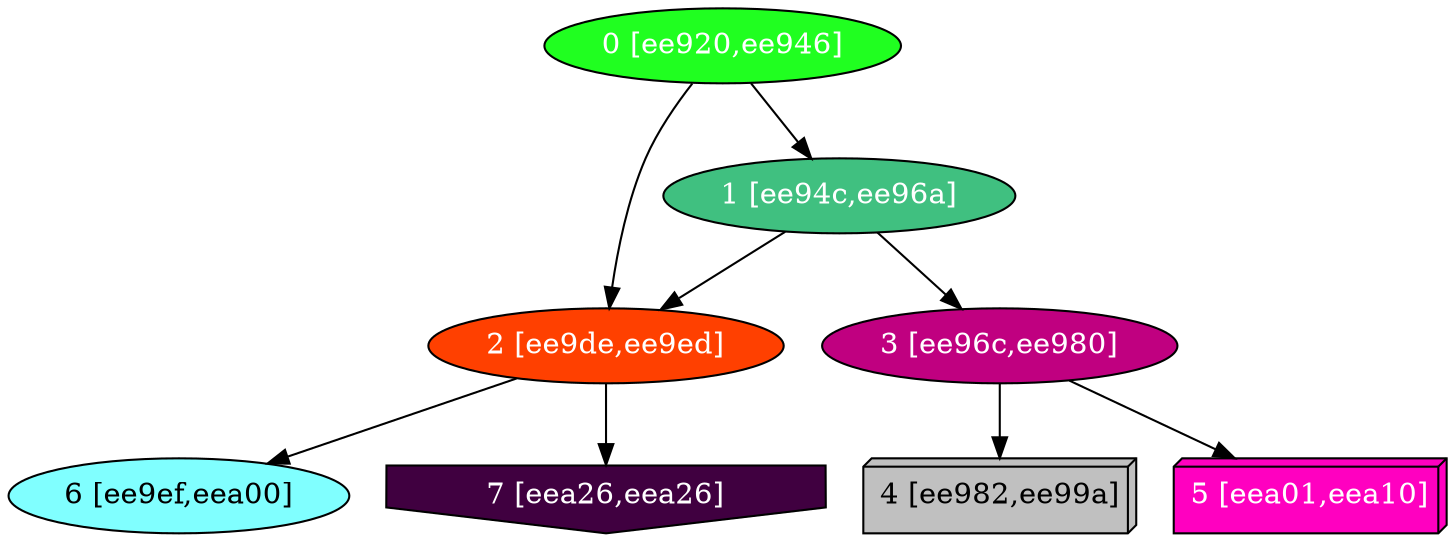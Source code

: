 diGraph libnss3{
	libnss3_0  [style=filled fillcolor="#20FF20" fontcolor="#ffffff" shape=oval label="0 [ee920,ee946]"]
	libnss3_1  [style=filled fillcolor="#40C080" fontcolor="#ffffff" shape=oval label="1 [ee94c,ee96a]"]
	libnss3_2  [style=filled fillcolor="#FF4000" fontcolor="#ffffff" shape=oval label="2 [ee9de,ee9ed]"]
	libnss3_3  [style=filled fillcolor="#C00080" fontcolor="#ffffff" shape=oval label="3 [ee96c,ee980]"]
	libnss3_4  [style=filled fillcolor="#C0C0C0" fontcolor="#000000" shape=box3d label="4 [ee982,ee99a]"]
	libnss3_5  [style=filled fillcolor="#FF00C0" fontcolor="#ffffff" shape=box3d label="5 [eea01,eea10]"]
	libnss3_6  [style=filled fillcolor="#80FFFF" fontcolor="#000000" shape=oval label="6 [ee9ef,eea00]"]
	libnss3_7  [style=filled fillcolor="#400040" fontcolor="#ffffff" shape=invhouse label="7 [eea26,eea26]"]

	libnss3_0 -> libnss3_1
	libnss3_0 -> libnss3_2
	libnss3_1 -> libnss3_2
	libnss3_1 -> libnss3_3
	libnss3_2 -> libnss3_6
	libnss3_2 -> libnss3_7
	libnss3_3 -> libnss3_4
	libnss3_3 -> libnss3_5
}